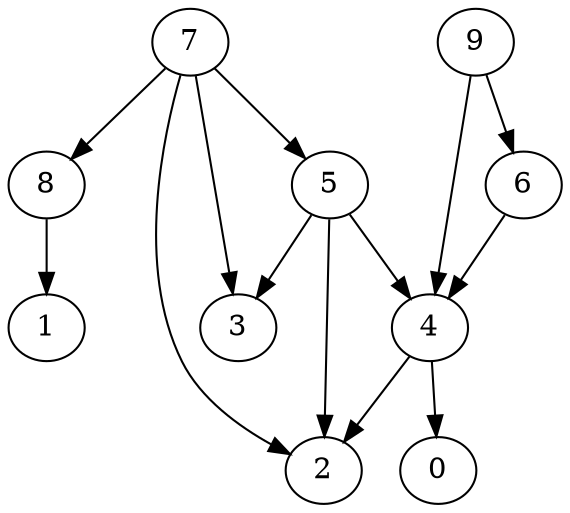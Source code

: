 digraph G {
  graph [splines=true overlap=false]
  node  [shape=ellipse, width=0.3, height=0.3]
  0 [label="0"];
  1 [label="1"];
  2 [label="2"];
  3 [label="3"];
  4 [label="4"];
  5 [label="5"];
  6 [label="6"];
  7 [label="7"];
  8 [label="8"];
  9 [label="9"];
  4 -> 0;
  4 -> 2;
  5 -> 2;
  5 -> 3;
  5 -> 4;
  6 -> 4;
  7 -> 2;
  7 -> 3;
  7 -> 5;
  7 -> 8;
  8 -> 1;
  9 -> 4;
  9 -> 6;
}
